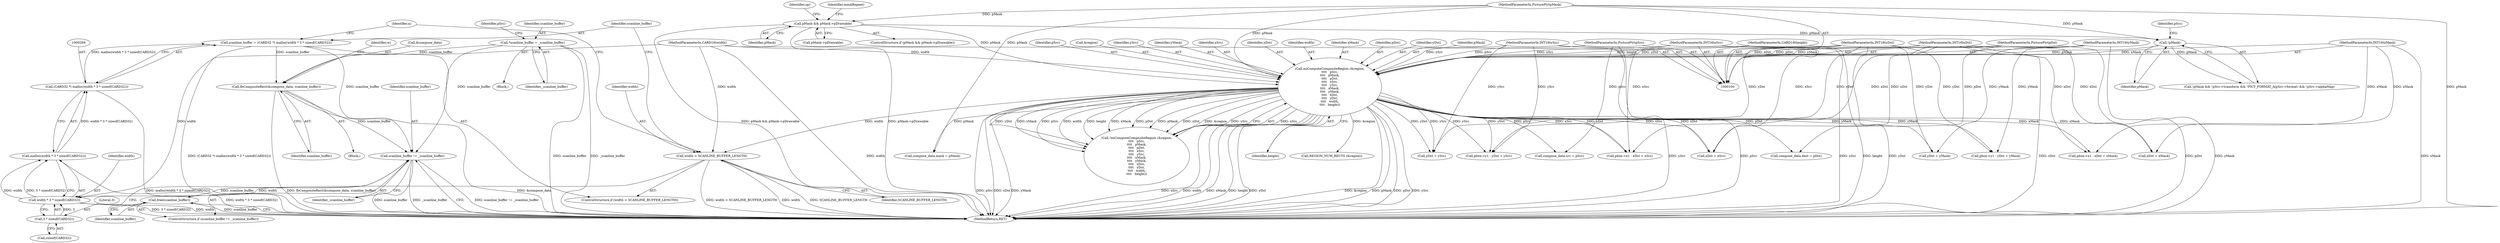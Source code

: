 digraph "1_xserver_d2f813f7db157fc83abc4b3726821c36ee7e40b1@pointer" {
"1000555" [label="(Call,fbCompositeRect(&compose_data, scanline_buffer))"];
"1000129" [label="(Call,*scanline_buffer = _scanline_buffer)"];
"1000266" [label="(Call,scanline_buffer = (CARD32 *) malloc(width * 3 * sizeof(CARD32)))"];
"1000268" [label="(Call,(CARD32 *) malloc(width * 3 * sizeof(CARD32)))"];
"1000270" [label="(Call,malloc(width * 3 * sizeof(CARD32)))"];
"1000271" [label="(Call,width * 3 * sizeof(CARD32))"];
"1000263" [label="(Call,width > SCANLINE_BUFFER_LENGTH)"];
"1000227" [label="(Call,miComputeCompositeRegion (&region,\n\t\t\t\t   pSrc,\n\t\t\t\t   pMask,\n\t\t\t\t   pDst,\n\t\t\t\t   xSrc,\n\t\t\t\t   ySrc,\n\t\t\t\t   xMask,\n\t\t\t\t   yMask,\n\t\t\t\t   xDst,\n\t\t\t\t   yDst,\n\t\t\t\t   width,\n\t\t\t\t   height))"];
"1000102" [label="(MethodParameterIn,PicturePtr\tpSrc)"];
"1000205" [label="(Call,!pMask)"];
"1000166" [label="(Call,pMask && pMask->pDrawable)"];
"1000103" [label="(MethodParameterIn,PicturePtr\tpMask)"];
"1000104" [label="(MethodParameterIn,PicturePtr\tpDst)"];
"1000105" [label="(MethodParameterIn,INT16\txSrc)"];
"1000106" [label="(MethodParameterIn,INT16\tySrc)"];
"1000107" [label="(MethodParameterIn,INT16\txMask)"];
"1000108" [label="(MethodParameterIn,INT16\tyMask)"];
"1000109" [label="(MethodParameterIn,INT16\txDst)"];
"1000110" [label="(MethodParameterIn,INT16\tyDst)"];
"1000111" [label="(MethodParameterIn,CARD16\twidth)"];
"1000112" [label="(MethodParameterIn,CARD16\theight)"];
"1000273" [label="(Call,3 * sizeof(CARD32))"];
"1000622" [label="(Call,scanline_buffer != _scanline_buffer)"];
"1000625" [label="(Call,free(scanline_buffer))"];
"1000205" [label="(Call,!pMask)"];
"1000168" [label="(Call,pMask->pDrawable)"];
"1000135" [label="(Identifier,pSrc)"];
"1000268" [label="(Call,(CARD32 *) malloc(width * 3 * sizeof(CARD32)))"];
"1000228" [label="(Call,&region)"];
"1000227" [label="(Call,miComputeCompositeRegion (&region,\n\t\t\t\t   pSrc,\n\t\t\t\t   pMask,\n\t\t\t\t   pDst,\n\t\t\t\t   xSrc,\n\t\t\t\t   ySrc,\n\t\t\t\t   xMask,\n\t\t\t\t   yMask,\n\t\t\t\t   xDst,\n\t\t\t\t   yDst,\n\t\t\t\t   width,\n\t\t\t\t   height))"];
"1000274" [label="(Literal,3)"];
"1000624" [label="(Identifier,_scanline_buffer)"];
"1000315" [label="(Call,pbox->y1 - yDst + yMask)"];
"1000234" [label="(Identifier,ySrc)"];
"1000558" [label="(Identifier,scanline_buffer)"];
"1000110" [label="(MethodParameterIn,INT16\tyDst)"];
"1000112" [label="(MethodParameterIn,CARD16\theight)"];
"1000275" [label="(Call,sizeof(CARD32))"];
"1000278" [label="(Identifier,n)"];
"1000556" [label="(Call,&compose_data)"];
"1000109" [label="(MethodParameterIn,INT16\txDst)"];
"1000365" [label="(Call,xDst + xMask)"];
"1000361" [label="(Call,pbox->x1 - xDst + xMask)"];
"1000236" [label="(Identifier,yMask)"];
"1000271" [label="(Call,width * 3 * sizeof(CARD32))"];
"1000113" [label="(Block,)"];
"1000226" [label="(Call,!miComputeCompositeRegion (&region,\n\t\t\t\t   pSrc,\n\t\t\t\t   pMask,\n\t\t\t\t   pDst,\n\t\t\t\t   xSrc,\n\t\t\t\t   ySrc,\n\t\t\t\t   xMask,\n\t\t\t\t   yMask,\n\t\t\t\t   xDst,\n\t\t\t\t   yDst,\n\t\t\t\t   width,\n\t\t\t\t   height))"];
"1000108" [label="(MethodParameterIn,INT16\tyMask)"];
"1000233" [label="(Identifier,xSrc)"];
"1000270" [label="(Call,malloc(width * 3 * sizeof(CARD32)))"];
"1000463" [label="(Block,)"];
"1000237" [label="(Identifier,xDst)"];
"1000622" [label="(Call,scanline_buffer != _scanline_buffer)"];
"1000166" [label="(Call,pMask && pMask->pDrawable)"];
"1000206" [label="(Identifier,pMask)"];
"1000354" [label="(Call,xDst + xSrc)"];
"1000627" [label="(MethodReturn,RET)"];
"1000239" [label="(Identifier,width)"];
"1000257" [label="(Call,compose_data.dest = pDst)"];
"1000560" [label="(Identifier,w)"];
"1000265" [label="(Identifier,SCANLINE_BUFFER_LENGTH)"];
"1000235" [label="(Identifier,xMask)"];
"1000252" [label="(Call,compose_data.mask = pMask)"];
"1000202" [label="(Identifier,op)"];
"1000262" [label="(ControlStructure,if (width > SCANLINE_BUFFER_LENGTH))"];
"1000240" [label="(Identifier,height)"];
"1000308" [label="(Call,yDst + ySrc)"];
"1000267" [label="(Identifier,scanline_buffer)"];
"1000131" [label="(Identifier,_scanline_buffer)"];
"1000104" [label="(MethodParameterIn,PicturePtr\tpDst)"];
"1000272" [label="(Identifier,width)"];
"1000204" [label="(Call,!pMask && !pSrc->transform && !PICT_FORMAT_A(pSrc->format) && !pSrc->alphaMap)"];
"1000555" [label="(Call,fbCompositeRect(&compose_data, scanline_buffer))"];
"1000107" [label="(MethodParameterIn,INT16\txMask)"];
"1000264" [label="(Identifier,width)"];
"1000232" [label="(Identifier,pDst)"];
"1000238" [label="(Identifier,yDst)"];
"1000165" [label="(ControlStructure,if (pMask && pMask->pDrawable))"];
"1000319" [label="(Call,yDst + yMask)"];
"1000621" [label="(ControlStructure,if (scanline_buffer != _scanline_buffer))"];
"1000231" [label="(Identifier,pMask)"];
"1000106" [label="(MethodParameterIn,INT16\tySrc)"];
"1000273" [label="(Call,3 * sizeof(CARD32))"];
"1000230" [label="(Identifier,pSrc)"];
"1000105" [label="(MethodParameterIn,INT16\txSrc)"];
"1000247" [label="(Call,compose_data.src = pSrc)"];
"1000304" [label="(Call,pbox->y1 - yDst + ySrc)"];
"1000266" [label="(Call,scanline_buffer = (CARD32 *) malloc(width * 3 * sizeof(CARD32)))"];
"1000350" [label="(Call,pbox->x1 - xDst + xSrc)"];
"1000263" [label="(Call,width > SCANLINE_BUFFER_LENGTH)"];
"1000623" [label="(Identifier,scanline_buffer)"];
"1000625" [label="(Call,free(scanline_buffer))"];
"1000103" [label="(MethodParameterIn,PicturePtr\tpMask)"];
"1000130" [label="(Identifier,scanline_buffer)"];
"1000210" [label="(Identifier,pSrc)"];
"1000129" [label="(Call,*scanline_buffer = _scanline_buffer)"];
"1000167" [label="(Identifier,pMask)"];
"1000279" [label="(Call,REGION_NUM_RECTS (&region))"];
"1000102" [label="(MethodParameterIn,PicturePtr\tpSrc)"];
"1000626" [label="(Identifier,scanline_buffer)"];
"1000111" [label="(MethodParameterIn,CARD16\twidth)"];
"1000172" [label="(Identifier,maskRepeat)"];
"1000555" -> "1000463"  [label="AST: "];
"1000555" -> "1000558"  [label="CFG: "];
"1000556" -> "1000555"  [label="AST: "];
"1000558" -> "1000555"  [label="AST: "];
"1000560" -> "1000555"  [label="CFG: "];
"1000555" -> "1000627"  [label="DDG: fbCompositeRect(&compose_data, scanline_buffer)"];
"1000555" -> "1000627"  [label="DDG: &compose_data"];
"1000129" -> "1000555"  [label="DDG: scanline_buffer"];
"1000266" -> "1000555"  [label="DDG: scanline_buffer"];
"1000555" -> "1000622"  [label="DDG: scanline_buffer"];
"1000129" -> "1000113"  [label="AST: "];
"1000129" -> "1000131"  [label="CFG: "];
"1000130" -> "1000129"  [label="AST: "];
"1000131" -> "1000129"  [label="AST: "];
"1000135" -> "1000129"  [label="CFG: "];
"1000129" -> "1000627"  [label="DDG: scanline_buffer"];
"1000129" -> "1000627"  [label="DDG: _scanline_buffer"];
"1000129" -> "1000622"  [label="DDG: scanline_buffer"];
"1000266" -> "1000262"  [label="AST: "];
"1000266" -> "1000268"  [label="CFG: "];
"1000267" -> "1000266"  [label="AST: "];
"1000268" -> "1000266"  [label="AST: "];
"1000278" -> "1000266"  [label="CFG: "];
"1000266" -> "1000627"  [label="DDG: (CARD32 *) malloc(width * 3 * sizeof(CARD32))"];
"1000268" -> "1000266"  [label="DDG: malloc(width * 3 * sizeof(CARD32))"];
"1000266" -> "1000622"  [label="DDG: scanline_buffer"];
"1000268" -> "1000270"  [label="CFG: "];
"1000269" -> "1000268"  [label="AST: "];
"1000270" -> "1000268"  [label="AST: "];
"1000268" -> "1000627"  [label="DDG: malloc(width * 3 * sizeof(CARD32))"];
"1000270" -> "1000268"  [label="DDG: width * 3 * sizeof(CARD32)"];
"1000270" -> "1000271"  [label="CFG: "];
"1000271" -> "1000270"  [label="AST: "];
"1000270" -> "1000627"  [label="DDG: width * 3 * sizeof(CARD32)"];
"1000271" -> "1000270"  [label="DDG: width"];
"1000271" -> "1000270"  [label="DDG: 3 * sizeof(CARD32)"];
"1000271" -> "1000273"  [label="CFG: "];
"1000272" -> "1000271"  [label="AST: "];
"1000273" -> "1000271"  [label="AST: "];
"1000271" -> "1000627"  [label="DDG: 3 * sizeof(CARD32)"];
"1000271" -> "1000627"  [label="DDG: width"];
"1000263" -> "1000271"  [label="DDG: width"];
"1000111" -> "1000271"  [label="DDG: width"];
"1000273" -> "1000271"  [label="DDG: 3"];
"1000263" -> "1000262"  [label="AST: "];
"1000263" -> "1000265"  [label="CFG: "];
"1000264" -> "1000263"  [label="AST: "];
"1000265" -> "1000263"  [label="AST: "];
"1000267" -> "1000263"  [label="CFG: "];
"1000278" -> "1000263"  [label="CFG: "];
"1000263" -> "1000627"  [label="DDG: SCANLINE_BUFFER_LENGTH"];
"1000263" -> "1000627"  [label="DDG: width > SCANLINE_BUFFER_LENGTH"];
"1000263" -> "1000627"  [label="DDG: width"];
"1000227" -> "1000263"  [label="DDG: width"];
"1000111" -> "1000263"  [label="DDG: width"];
"1000227" -> "1000226"  [label="AST: "];
"1000227" -> "1000240"  [label="CFG: "];
"1000228" -> "1000227"  [label="AST: "];
"1000230" -> "1000227"  [label="AST: "];
"1000231" -> "1000227"  [label="AST: "];
"1000232" -> "1000227"  [label="AST: "];
"1000233" -> "1000227"  [label="AST: "];
"1000234" -> "1000227"  [label="AST: "];
"1000235" -> "1000227"  [label="AST: "];
"1000236" -> "1000227"  [label="AST: "];
"1000237" -> "1000227"  [label="AST: "];
"1000238" -> "1000227"  [label="AST: "];
"1000239" -> "1000227"  [label="AST: "];
"1000240" -> "1000227"  [label="AST: "];
"1000226" -> "1000227"  [label="CFG: "];
"1000227" -> "1000627"  [label="DDG: xDst"];
"1000227" -> "1000627"  [label="DDG: yMask"];
"1000227" -> "1000627"  [label="DDG: xSrc"];
"1000227" -> "1000627"  [label="DDG: width"];
"1000227" -> "1000627"  [label="DDG: xMask"];
"1000227" -> "1000627"  [label="DDG: height"];
"1000227" -> "1000627"  [label="DDG: yDst"];
"1000227" -> "1000627"  [label="DDG: &region"];
"1000227" -> "1000627"  [label="DDG: pMask"];
"1000227" -> "1000627"  [label="DDG: pDst"];
"1000227" -> "1000627"  [label="DDG: ySrc"];
"1000227" -> "1000627"  [label="DDG: pSrc"];
"1000227" -> "1000226"  [label="DDG: xSrc"];
"1000227" -> "1000226"  [label="DDG: yDst"];
"1000227" -> "1000226"  [label="DDG: yMask"];
"1000227" -> "1000226"  [label="DDG: pSrc"];
"1000227" -> "1000226"  [label="DDG: width"];
"1000227" -> "1000226"  [label="DDG: height"];
"1000227" -> "1000226"  [label="DDG: xMask"];
"1000227" -> "1000226"  [label="DDG: pDst"];
"1000227" -> "1000226"  [label="DDG: pMask"];
"1000227" -> "1000226"  [label="DDG: xDst"];
"1000227" -> "1000226"  [label="DDG: &region"];
"1000227" -> "1000226"  [label="DDG: ySrc"];
"1000102" -> "1000227"  [label="DDG: pSrc"];
"1000205" -> "1000227"  [label="DDG: pMask"];
"1000166" -> "1000227"  [label="DDG: pMask"];
"1000103" -> "1000227"  [label="DDG: pMask"];
"1000104" -> "1000227"  [label="DDG: pDst"];
"1000105" -> "1000227"  [label="DDG: xSrc"];
"1000106" -> "1000227"  [label="DDG: ySrc"];
"1000107" -> "1000227"  [label="DDG: xMask"];
"1000108" -> "1000227"  [label="DDG: yMask"];
"1000109" -> "1000227"  [label="DDG: xDst"];
"1000110" -> "1000227"  [label="DDG: yDst"];
"1000111" -> "1000227"  [label="DDG: width"];
"1000112" -> "1000227"  [label="DDG: height"];
"1000227" -> "1000247"  [label="DDG: pSrc"];
"1000227" -> "1000252"  [label="DDG: pMask"];
"1000227" -> "1000257"  [label="DDG: pDst"];
"1000227" -> "1000279"  [label="DDG: &region"];
"1000227" -> "1000304"  [label="DDG: yDst"];
"1000227" -> "1000304"  [label="DDG: ySrc"];
"1000227" -> "1000308"  [label="DDG: yDst"];
"1000227" -> "1000308"  [label="DDG: ySrc"];
"1000227" -> "1000315"  [label="DDG: yMask"];
"1000227" -> "1000319"  [label="DDG: yMask"];
"1000227" -> "1000350"  [label="DDG: xDst"];
"1000227" -> "1000350"  [label="DDG: xSrc"];
"1000227" -> "1000354"  [label="DDG: xDst"];
"1000227" -> "1000354"  [label="DDG: xSrc"];
"1000227" -> "1000361"  [label="DDG: xMask"];
"1000227" -> "1000365"  [label="DDG: xMask"];
"1000102" -> "1000100"  [label="AST: "];
"1000102" -> "1000627"  [label="DDG: pSrc"];
"1000102" -> "1000247"  [label="DDG: pSrc"];
"1000205" -> "1000204"  [label="AST: "];
"1000205" -> "1000206"  [label="CFG: "];
"1000206" -> "1000205"  [label="AST: "];
"1000210" -> "1000205"  [label="CFG: "];
"1000204" -> "1000205"  [label="CFG: "];
"1000205" -> "1000204"  [label="DDG: pMask"];
"1000166" -> "1000205"  [label="DDG: pMask"];
"1000103" -> "1000205"  [label="DDG: pMask"];
"1000166" -> "1000165"  [label="AST: "];
"1000166" -> "1000167"  [label="CFG: "];
"1000166" -> "1000168"  [label="CFG: "];
"1000167" -> "1000166"  [label="AST: "];
"1000168" -> "1000166"  [label="AST: "];
"1000172" -> "1000166"  [label="CFG: "];
"1000202" -> "1000166"  [label="CFG: "];
"1000166" -> "1000627"  [label="DDG: pMask->pDrawable"];
"1000166" -> "1000627"  [label="DDG: pMask && pMask->pDrawable"];
"1000103" -> "1000166"  [label="DDG: pMask"];
"1000103" -> "1000100"  [label="AST: "];
"1000103" -> "1000627"  [label="DDG: pMask"];
"1000103" -> "1000252"  [label="DDG: pMask"];
"1000104" -> "1000100"  [label="AST: "];
"1000104" -> "1000627"  [label="DDG: pDst"];
"1000104" -> "1000257"  [label="DDG: pDst"];
"1000105" -> "1000100"  [label="AST: "];
"1000105" -> "1000627"  [label="DDG: xSrc"];
"1000105" -> "1000350"  [label="DDG: xSrc"];
"1000105" -> "1000354"  [label="DDG: xSrc"];
"1000106" -> "1000100"  [label="AST: "];
"1000106" -> "1000627"  [label="DDG: ySrc"];
"1000106" -> "1000304"  [label="DDG: ySrc"];
"1000106" -> "1000308"  [label="DDG: ySrc"];
"1000107" -> "1000100"  [label="AST: "];
"1000107" -> "1000627"  [label="DDG: xMask"];
"1000107" -> "1000361"  [label="DDG: xMask"];
"1000107" -> "1000365"  [label="DDG: xMask"];
"1000108" -> "1000100"  [label="AST: "];
"1000108" -> "1000627"  [label="DDG: yMask"];
"1000108" -> "1000315"  [label="DDG: yMask"];
"1000108" -> "1000319"  [label="DDG: yMask"];
"1000109" -> "1000100"  [label="AST: "];
"1000109" -> "1000627"  [label="DDG: xDst"];
"1000109" -> "1000350"  [label="DDG: xDst"];
"1000109" -> "1000354"  [label="DDG: xDst"];
"1000109" -> "1000361"  [label="DDG: xDst"];
"1000109" -> "1000365"  [label="DDG: xDst"];
"1000110" -> "1000100"  [label="AST: "];
"1000110" -> "1000627"  [label="DDG: yDst"];
"1000110" -> "1000304"  [label="DDG: yDst"];
"1000110" -> "1000308"  [label="DDG: yDst"];
"1000110" -> "1000315"  [label="DDG: yDst"];
"1000110" -> "1000319"  [label="DDG: yDst"];
"1000111" -> "1000100"  [label="AST: "];
"1000111" -> "1000627"  [label="DDG: width"];
"1000112" -> "1000100"  [label="AST: "];
"1000112" -> "1000627"  [label="DDG: height"];
"1000273" -> "1000275"  [label="CFG: "];
"1000274" -> "1000273"  [label="AST: "];
"1000275" -> "1000273"  [label="AST: "];
"1000622" -> "1000621"  [label="AST: "];
"1000622" -> "1000624"  [label="CFG: "];
"1000623" -> "1000622"  [label="AST: "];
"1000624" -> "1000622"  [label="AST: "];
"1000626" -> "1000622"  [label="CFG: "];
"1000627" -> "1000622"  [label="CFG: "];
"1000622" -> "1000627"  [label="DDG: scanline_buffer != _scanline_buffer"];
"1000622" -> "1000627"  [label="DDG: scanline_buffer"];
"1000622" -> "1000627"  [label="DDG: _scanline_buffer"];
"1000622" -> "1000625"  [label="DDG: scanline_buffer"];
"1000625" -> "1000621"  [label="AST: "];
"1000625" -> "1000626"  [label="CFG: "];
"1000626" -> "1000625"  [label="AST: "];
"1000627" -> "1000625"  [label="CFG: "];
"1000625" -> "1000627"  [label="DDG: scanline_buffer"];
}
